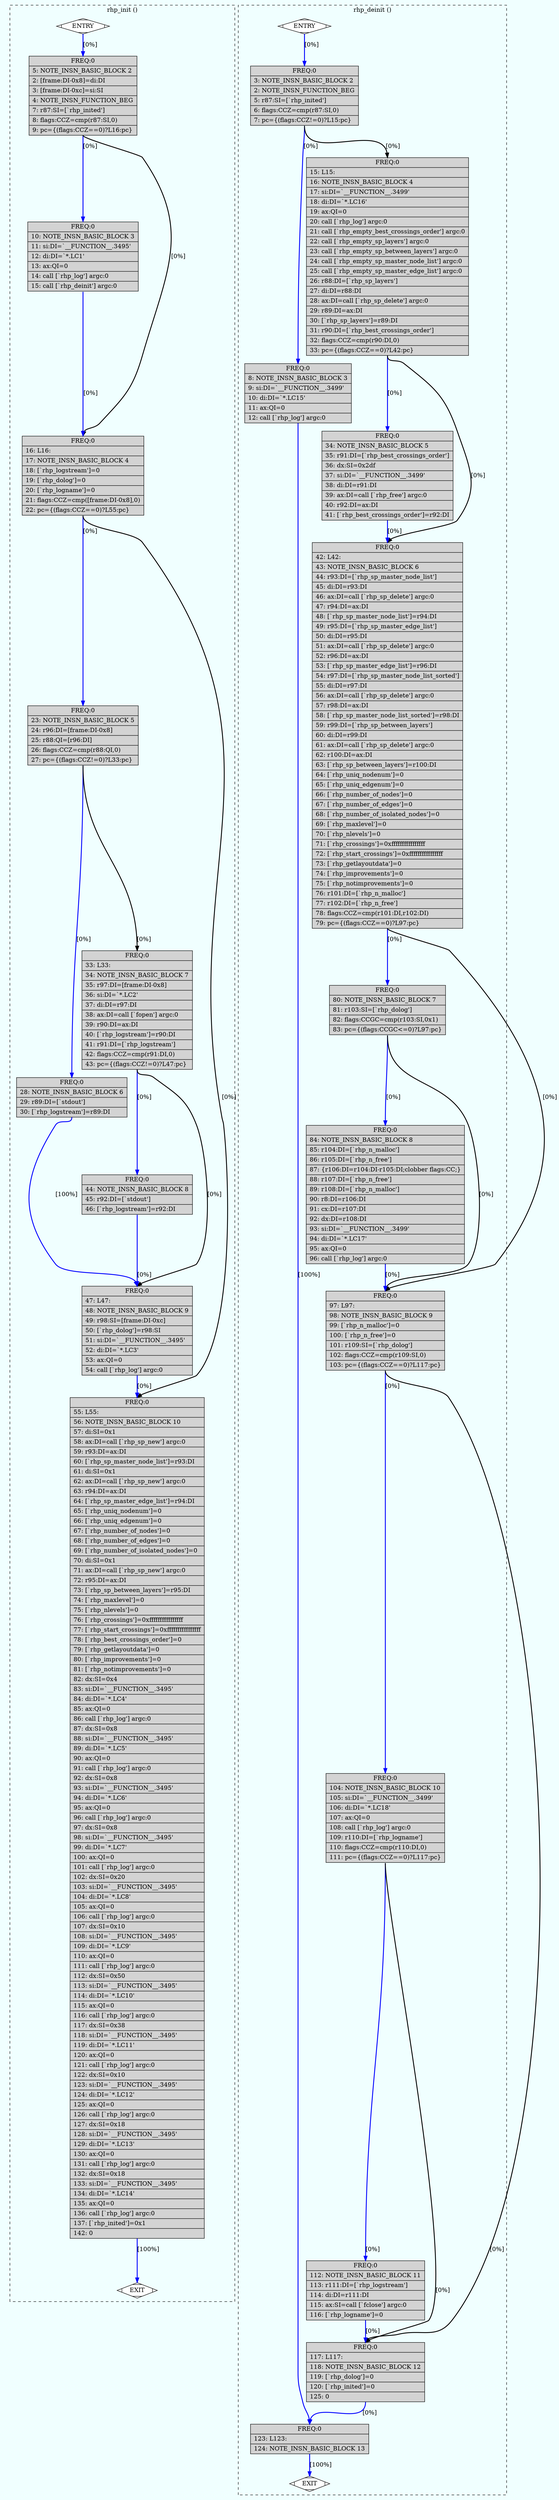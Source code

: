 digraph "rhp.c.227r.reginfo" {
bgcolor=azure;
overlap=false;
subgraph "cluster_rhp_init" {
	style="dashed";
	color="black";
	label="rhp_init ()";
	fn_3_basic_block_0 [shape=Mdiamond,style=filled,fillcolor=white,label="ENTRY"];

	fn_3_basic_block_1 [shape=Mdiamond,style=filled,fillcolor=white,label="EXIT"];

	fn_3_basic_block_2 [shape=record,style=filled,fillcolor=lightgrey,label="{ FREQ:0 |\ \ \ \ 5:\ NOTE_INSN_BASIC_BLOCK\ 2\l\
|\ \ \ \ 2:\ [frame:DI-0x8]=di:DI\l\
|\ \ \ \ 3:\ [frame:DI-0xc]=si:SI\l\
|\ \ \ \ 4:\ NOTE_INSN_FUNCTION_BEG\l\
|\ \ \ \ 7:\ r87:SI=[`rhp_inited']\l\
|\ \ \ \ 8:\ flags:CCZ=cmp(r87:SI,0)\l\
|\ \ \ \ 9:\ pc=\{(flags:CCZ==0)?L16:pc\}\l\
}"];

	fn_3_basic_block_3 [shape=record,style=filled,fillcolor=lightgrey,label="{ FREQ:0 |\ \ \ 10:\ NOTE_INSN_BASIC_BLOCK\ 3\l\
|\ \ \ 11:\ si:DI=`__FUNCTION__.3495'\l\
|\ \ \ 12:\ di:DI=`*.LC1'\l\
|\ \ \ 13:\ ax:QI=0\l\
|\ \ \ 14:\ call\ [`rhp_log']\ argc:0\l\
|\ \ \ 15:\ call\ [`rhp_deinit']\ argc:0\l\
}"];

	fn_3_basic_block_4 [shape=record,style=filled,fillcolor=lightgrey,label="{ FREQ:0 |\ \ \ 16:\ L16:\l\
|\ \ \ 17:\ NOTE_INSN_BASIC_BLOCK\ 4\l\
|\ \ \ 18:\ [`rhp_logstream']=0\l\
|\ \ \ 19:\ [`rhp_dolog']=0\l\
|\ \ \ 20:\ [`rhp_logname']=0\l\
|\ \ \ 21:\ flags:CCZ=cmp([frame:DI-0x8],0)\l\
|\ \ \ 22:\ pc=\{(flags:CCZ==0)?L55:pc\}\l\
}"];

	fn_3_basic_block_5 [shape=record,style=filled,fillcolor=lightgrey,label="{ FREQ:0 |\ \ \ 23:\ NOTE_INSN_BASIC_BLOCK\ 5\l\
|\ \ \ 24:\ r96:DI=[frame:DI-0x8]\l\
|\ \ \ 25:\ r88:QI=[r96:DI]\l\
|\ \ \ 26:\ flags:CCZ=cmp(r88:QI,0)\l\
|\ \ \ 27:\ pc=\{(flags:CCZ!=0)?L33:pc\}\l\
}"];

	fn_3_basic_block_6 [shape=record,style=filled,fillcolor=lightgrey,label="{ FREQ:0 |\ \ \ 28:\ NOTE_INSN_BASIC_BLOCK\ 6\l\
|\ \ \ 29:\ r89:DI=[`stdout']\l\
|\ \ \ 30:\ [`rhp_logstream']=r89:DI\l\
}"];

	fn_3_basic_block_7 [shape=record,style=filled,fillcolor=lightgrey,label="{ FREQ:0 |\ \ \ 33:\ L33:\l\
|\ \ \ 34:\ NOTE_INSN_BASIC_BLOCK\ 7\l\
|\ \ \ 35:\ r97:DI=[frame:DI-0x8]\l\
|\ \ \ 36:\ si:DI=`*.LC2'\l\
|\ \ \ 37:\ di:DI=r97:DI\l\
|\ \ \ 38:\ ax:DI=call\ [`fopen']\ argc:0\l\
|\ \ \ 39:\ r90:DI=ax:DI\l\
|\ \ \ 40:\ [`rhp_logstream']=r90:DI\l\
|\ \ \ 41:\ r91:DI=[`rhp_logstream']\l\
|\ \ \ 42:\ flags:CCZ=cmp(r91:DI,0)\l\
|\ \ \ 43:\ pc=\{(flags:CCZ!=0)?L47:pc\}\l\
}"];

	fn_3_basic_block_8 [shape=record,style=filled,fillcolor=lightgrey,label="{ FREQ:0 |\ \ \ 44:\ NOTE_INSN_BASIC_BLOCK\ 8\l\
|\ \ \ 45:\ r92:DI=[`stdout']\l\
|\ \ \ 46:\ [`rhp_logstream']=r92:DI\l\
}"];

	fn_3_basic_block_9 [shape=record,style=filled,fillcolor=lightgrey,label="{ FREQ:0 |\ \ \ 47:\ L47:\l\
|\ \ \ 48:\ NOTE_INSN_BASIC_BLOCK\ 9\l\
|\ \ \ 49:\ r98:SI=[frame:DI-0xc]\l\
|\ \ \ 50:\ [`rhp_dolog']=r98:SI\l\
|\ \ \ 51:\ si:DI=`__FUNCTION__.3495'\l\
|\ \ \ 52:\ di:DI=`*.LC3'\l\
|\ \ \ 53:\ ax:QI=0\l\
|\ \ \ 54:\ call\ [`rhp_log']\ argc:0\l\
}"];

	fn_3_basic_block_10 [shape=record,style=filled,fillcolor=lightgrey,label="{ FREQ:0 |\ \ \ 55:\ L55:\l\
|\ \ \ 56:\ NOTE_INSN_BASIC_BLOCK\ 10\l\
|\ \ \ 57:\ di:SI=0x1\l\
|\ \ \ 58:\ ax:DI=call\ [`rhp_sp_new']\ argc:0\l\
|\ \ \ 59:\ r93:DI=ax:DI\l\
|\ \ \ 60:\ [`rhp_sp_master_node_list']=r93:DI\l\
|\ \ \ 61:\ di:SI=0x1\l\
|\ \ \ 62:\ ax:DI=call\ [`rhp_sp_new']\ argc:0\l\
|\ \ \ 63:\ r94:DI=ax:DI\l\
|\ \ \ 64:\ [`rhp_sp_master_edge_list']=r94:DI\l\
|\ \ \ 65:\ [`rhp_uniq_nodenum']=0\l\
|\ \ \ 66:\ [`rhp_uniq_edgenum']=0\l\
|\ \ \ 67:\ [`rhp_number_of_nodes']=0\l\
|\ \ \ 68:\ [`rhp_number_of_edges']=0\l\
|\ \ \ 69:\ [`rhp_number_of_isolated_nodes']=0\l\
|\ \ \ 70:\ di:SI=0x1\l\
|\ \ \ 71:\ ax:DI=call\ [`rhp_sp_new']\ argc:0\l\
|\ \ \ 72:\ r95:DI=ax:DI\l\
|\ \ \ 73:\ [`rhp_sp_between_layers']=r95:DI\l\
|\ \ \ 74:\ [`rhp_maxlevel']=0\l\
|\ \ \ 75:\ [`rhp_nlevels']=0\l\
|\ \ \ 76:\ [`rhp_crossings']=0xffffffffffffffff\l\
|\ \ \ 77:\ [`rhp_start_crossings']=0xffffffffffffffff\l\
|\ \ \ 78:\ [`rhp_best_crossings_order']=0\l\
|\ \ \ 79:\ [`rhp_getlayoutdata']=0\l\
|\ \ \ 80:\ [`rhp_improvements']=0\l\
|\ \ \ 81:\ [`rhp_notimprovements']=0\l\
|\ \ \ 82:\ dx:SI=0x4\l\
|\ \ \ 83:\ si:DI=`__FUNCTION__.3495'\l\
|\ \ \ 84:\ di:DI=`*.LC4'\l\
|\ \ \ 85:\ ax:QI=0\l\
|\ \ \ 86:\ call\ [`rhp_log']\ argc:0\l\
|\ \ \ 87:\ dx:SI=0x8\l\
|\ \ \ 88:\ si:DI=`__FUNCTION__.3495'\l\
|\ \ \ 89:\ di:DI=`*.LC5'\l\
|\ \ \ 90:\ ax:QI=0\l\
|\ \ \ 91:\ call\ [`rhp_log']\ argc:0\l\
|\ \ \ 92:\ dx:SI=0x8\l\
|\ \ \ 93:\ si:DI=`__FUNCTION__.3495'\l\
|\ \ \ 94:\ di:DI=`*.LC6'\l\
|\ \ \ 95:\ ax:QI=0\l\
|\ \ \ 96:\ call\ [`rhp_log']\ argc:0\l\
|\ \ \ 97:\ dx:SI=0x8\l\
|\ \ \ 98:\ si:DI=`__FUNCTION__.3495'\l\
|\ \ \ 99:\ di:DI=`*.LC7'\l\
|\ \ 100:\ ax:QI=0\l\
|\ \ 101:\ call\ [`rhp_log']\ argc:0\l\
|\ \ 102:\ dx:SI=0x20\l\
|\ \ 103:\ si:DI=`__FUNCTION__.3495'\l\
|\ \ 104:\ di:DI=`*.LC8'\l\
|\ \ 105:\ ax:QI=0\l\
|\ \ 106:\ call\ [`rhp_log']\ argc:0\l\
|\ \ 107:\ dx:SI=0x10\l\
|\ \ 108:\ si:DI=`__FUNCTION__.3495'\l\
|\ \ 109:\ di:DI=`*.LC9'\l\
|\ \ 110:\ ax:QI=0\l\
|\ \ 111:\ call\ [`rhp_log']\ argc:0\l\
|\ \ 112:\ dx:SI=0x50\l\
|\ \ 113:\ si:DI=`__FUNCTION__.3495'\l\
|\ \ 114:\ di:DI=`*.LC10'\l\
|\ \ 115:\ ax:QI=0\l\
|\ \ 116:\ call\ [`rhp_log']\ argc:0\l\
|\ \ 117:\ dx:SI=0x38\l\
|\ \ 118:\ si:DI=`__FUNCTION__.3495'\l\
|\ \ 119:\ di:DI=`*.LC11'\l\
|\ \ 120:\ ax:QI=0\l\
|\ \ 121:\ call\ [`rhp_log']\ argc:0\l\
|\ \ 122:\ dx:SI=0x10\l\
|\ \ 123:\ si:DI=`__FUNCTION__.3495'\l\
|\ \ 124:\ di:DI=`*.LC12'\l\
|\ \ 125:\ ax:QI=0\l\
|\ \ 126:\ call\ [`rhp_log']\ argc:0\l\
|\ \ 127:\ dx:SI=0x18\l\
|\ \ 128:\ si:DI=`__FUNCTION__.3495'\l\
|\ \ 129:\ di:DI=`*.LC13'\l\
|\ \ 130:\ ax:QI=0\l\
|\ \ 131:\ call\ [`rhp_log']\ argc:0\l\
|\ \ 132:\ dx:SI=0x18\l\
|\ \ 133:\ si:DI=`__FUNCTION__.3495'\l\
|\ \ 134:\ di:DI=`*.LC14'\l\
|\ \ 135:\ ax:QI=0\l\
|\ \ 136:\ call\ [`rhp_log']\ argc:0\l\
|\ \ 137:\ [`rhp_inited']=0x1\l\
|\ \ 142:\ 0\l\
}"];

	fn_3_basic_block_0:s -> fn_3_basic_block_2:n [style="solid,bold",color=blue,weight=100,constraint=true, label="[0%]"];
	fn_3_basic_block_2:s -> fn_3_basic_block_3:n [style="solid,bold",color=blue,weight=100,constraint=true, label="[0%]"];
	fn_3_basic_block_2:s -> fn_3_basic_block_4:n [style="solid,bold",color=black,weight=10,constraint=true, label="[0%]"];
	fn_3_basic_block_3:s -> fn_3_basic_block_4:n [style="solid,bold",color=blue,weight=100,constraint=true, label="[0%]"];
	fn_3_basic_block_4:s -> fn_3_basic_block_5:n [style="solid,bold",color=blue,weight=100,constraint=true, label="[0%]"];
	fn_3_basic_block_4:s -> fn_3_basic_block_10:n [style="solid,bold",color=black,weight=10,constraint=true, label="[0%]"];
	fn_3_basic_block_5:s -> fn_3_basic_block_6:n [style="solid,bold",color=blue,weight=100,constraint=true, label="[0%]"];
	fn_3_basic_block_5:s -> fn_3_basic_block_7:n [style="solid,bold",color=black,weight=10,constraint=true, label="[0%]"];
	fn_3_basic_block_6:s -> fn_3_basic_block_9:n [style="solid,bold",color=blue,weight=100,constraint=true, label="[100%]"];
	fn_3_basic_block_7:s -> fn_3_basic_block_8:n [style="solid,bold",color=blue,weight=100,constraint=true, label="[0%]"];
	fn_3_basic_block_7:s -> fn_3_basic_block_9:n [style="solid,bold",color=black,weight=10,constraint=true, label="[0%]"];
	fn_3_basic_block_8:s -> fn_3_basic_block_9:n [style="solid,bold",color=blue,weight=100,constraint=true, label="[0%]"];
	fn_3_basic_block_9:s -> fn_3_basic_block_10:n [style="solid,bold",color=blue,weight=100,constraint=true, label="[0%]"];
	fn_3_basic_block_10:s -> fn_3_basic_block_1:n [style="solid,bold",color=blue,weight=100,constraint=true, label="[100%]"];
	fn_3_basic_block_0:s -> fn_3_basic_block_1:n [style="invis",constraint=true];
}
subgraph "cluster_rhp_deinit" {
	style="dashed";
	color="black";
	label="rhp_deinit ()";
	fn_4_basic_block_0 [shape=Mdiamond,style=filled,fillcolor=white,label="ENTRY"];

	fn_4_basic_block_1 [shape=Mdiamond,style=filled,fillcolor=white,label="EXIT"];

	fn_4_basic_block_2 [shape=record,style=filled,fillcolor=lightgrey,label="{ FREQ:0 |\ \ \ \ 3:\ NOTE_INSN_BASIC_BLOCK\ 2\l\
|\ \ \ \ 2:\ NOTE_INSN_FUNCTION_BEG\l\
|\ \ \ \ 5:\ r87:SI=[`rhp_inited']\l\
|\ \ \ \ 6:\ flags:CCZ=cmp(r87:SI,0)\l\
|\ \ \ \ 7:\ pc=\{(flags:CCZ!=0)?L15:pc\}\l\
}"];

	fn_4_basic_block_3 [shape=record,style=filled,fillcolor=lightgrey,label="{ FREQ:0 |\ \ \ \ 8:\ NOTE_INSN_BASIC_BLOCK\ 3\l\
|\ \ \ \ 9:\ si:DI=`__FUNCTION__.3499'\l\
|\ \ \ 10:\ di:DI=`*.LC15'\l\
|\ \ \ 11:\ ax:QI=0\l\
|\ \ \ 12:\ call\ [`rhp_log']\ argc:0\l\
}"];

	fn_4_basic_block_4 [shape=record,style=filled,fillcolor=lightgrey,label="{ FREQ:0 |\ \ \ 15:\ L15:\l\
|\ \ \ 16:\ NOTE_INSN_BASIC_BLOCK\ 4\l\
|\ \ \ 17:\ si:DI=`__FUNCTION__.3499'\l\
|\ \ \ 18:\ di:DI=`*.LC16'\l\
|\ \ \ 19:\ ax:QI=0\l\
|\ \ \ 20:\ call\ [`rhp_log']\ argc:0\l\
|\ \ \ 21:\ call\ [`rhp_empty_best_crossings_order']\ argc:0\l\
|\ \ \ 22:\ call\ [`rhp_empty_sp_layers']\ argc:0\l\
|\ \ \ 23:\ call\ [`rhp_empty_sp_between_layers']\ argc:0\l\
|\ \ \ 24:\ call\ [`rhp_empty_sp_master_node_list']\ argc:0\l\
|\ \ \ 25:\ call\ [`rhp_empty_sp_master_edge_list']\ argc:0\l\
|\ \ \ 26:\ r88:DI=[`rhp_sp_layers']\l\
|\ \ \ 27:\ di:DI=r88:DI\l\
|\ \ \ 28:\ ax:DI=call\ [`rhp_sp_delete']\ argc:0\l\
|\ \ \ 29:\ r89:DI=ax:DI\l\
|\ \ \ 30:\ [`rhp_sp_layers']=r89:DI\l\
|\ \ \ 31:\ r90:DI=[`rhp_best_crossings_order']\l\
|\ \ \ 32:\ flags:CCZ=cmp(r90:DI,0)\l\
|\ \ \ 33:\ pc=\{(flags:CCZ==0)?L42:pc\}\l\
}"];

	fn_4_basic_block_5 [shape=record,style=filled,fillcolor=lightgrey,label="{ FREQ:0 |\ \ \ 34:\ NOTE_INSN_BASIC_BLOCK\ 5\l\
|\ \ \ 35:\ r91:DI=[`rhp_best_crossings_order']\l\
|\ \ \ 36:\ dx:SI=0x2df\l\
|\ \ \ 37:\ si:DI=`__FUNCTION__.3499'\l\
|\ \ \ 38:\ di:DI=r91:DI\l\
|\ \ \ 39:\ ax:DI=call\ [`rhp_free']\ argc:0\l\
|\ \ \ 40:\ r92:DI=ax:DI\l\
|\ \ \ 41:\ [`rhp_best_crossings_order']=r92:DI\l\
}"];

	fn_4_basic_block_6 [shape=record,style=filled,fillcolor=lightgrey,label="{ FREQ:0 |\ \ \ 42:\ L42:\l\
|\ \ \ 43:\ NOTE_INSN_BASIC_BLOCK\ 6\l\
|\ \ \ 44:\ r93:DI=[`rhp_sp_master_node_list']\l\
|\ \ \ 45:\ di:DI=r93:DI\l\
|\ \ \ 46:\ ax:DI=call\ [`rhp_sp_delete']\ argc:0\l\
|\ \ \ 47:\ r94:DI=ax:DI\l\
|\ \ \ 48:\ [`rhp_sp_master_node_list']=r94:DI\l\
|\ \ \ 49:\ r95:DI=[`rhp_sp_master_edge_list']\l\
|\ \ \ 50:\ di:DI=r95:DI\l\
|\ \ \ 51:\ ax:DI=call\ [`rhp_sp_delete']\ argc:0\l\
|\ \ \ 52:\ r96:DI=ax:DI\l\
|\ \ \ 53:\ [`rhp_sp_master_edge_list']=r96:DI\l\
|\ \ \ 54:\ r97:DI=[`rhp_sp_master_node_list_sorted']\l\
|\ \ \ 55:\ di:DI=r97:DI\l\
|\ \ \ 56:\ ax:DI=call\ [`rhp_sp_delete']\ argc:0\l\
|\ \ \ 57:\ r98:DI=ax:DI\l\
|\ \ \ 58:\ [`rhp_sp_master_node_list_sorted']=r98:DI\l\
|\ \ \ 59:\ r99:DI=[`rhp_sp_between_layers']\l\
|\ \ \ 60:\ di:DI=r99:DI\l\
|\ \ \ 61:\ ax:DI=call\ [`rhp_sp_delete']\ argc:0\l\
|\ \ \ 62:\ r100:DI=ax:DI\l\
|\ \ \ 63:\ [`rhp_sp_between_layers']=r100:DI\l\
|\ \ \ 64:\ [`rhp_uniq_nodenum']=0\l\
|\ \ \ 65:\ [`rhp_uniq_edgenum']=0\l\
|\ \ \ 66:\ [`rhp_number_of_nodes']=0\l\
|\ \ \ 67:\ [`rhp_number_of_edges']=0\l\
|\ \ \ 68:\ [`rhp_number_of_isolated_nodes']=0\l\
|\ \ \ 69:\ [`rhp_maxlevel']=0\l\
|\ \ \ 70:\ [`rhp_nlevels']=0\l\
|\ \ \ 71:\ [`rhp_crossings']=0xffffffffffffffff\l\
|\ \ \ 72:\ [`rhp_start_crossings']=0xffffffffffffffff\l\
|\ \ \ 73:\ [`rhp_getlayoutdata']=0\l\
|\ \ \ 74:\ [`rhp_improvements']=0\l\
|\ \ \ 75:\ [`rhp_notimprovements']=0\l\
|\ \ \ 76:\ r101:DI=[`rhp_n_malloc']\l\
|\ \ \ 77:\ r102:DI=[`rhp_n_free']\l\
|\ \ \ 78:\ flags:CCZ=cmp(r101:DI,r102:DI)\l\
|\ \ \ 79:\ pc=\{(flags:CCZ==0)?L97:pc\}\l\
}"];

	fn_4_basic_block_7 [shape=record,style=filled,fillcolor=lightgrey,label="{ FREQ:0 |\ \ \ 80:\ NOTE_INSN_BASIC_BLOCK\ 7\l\
|\ \ \ 81:\ r103:SI=[`rhp_dolog']\l\
|\ \ \ 82:\ flags:CCGC=cmp(r103:SI,0x1)\l\
|\ \ \ 83:\ pc=\{(flags:CCGC\<=0)?L97:pc\}\l\
}"];

	fn_4_basic_block_8 [shape=record,style=filled,fillcolor=lightgrey,label="{ FREQ:0 |\ \ \ 84:\ NOTE_INSN_BASIC_BLOCK\ 8\l\
|\ \ \ 85:\ r104:DI=[`rhp_n_malloc']\l\
|\ \ \ 86:\ r105:DI=[`rhp_n_free']\l\
|\ \ \ 87:\ \{r106:DI=r104:DI-r105:DI;clobber\ flags:CC;\}\l\
|\ \ \ 88:\ r107:DI=[`rhp_n_free']\l\
|\ \ \ 89:\ r108:DI=[`rhp_n_malloc']\l\
|\ \ \ 90:\ r8:DI=r106:DI\l\
|\ \ \ 91:\ cx:DI=r107:DI\l\
|\ \ \ 92:\ dx:DI=r108:DI\l\
|\ \ \ 93:\ si:DI=`__FUNCTION__.3499'\l\
|\ \ \ 94:\ di:DI=`*.LC17'\l\
|\ \ \ 95:\ ax:QI=0\l\
|\ \ \ 96:\ call\ [`rhp_log']\ argc:0\l\
}"];

	fn_4_basic_block_9 [shape=record,style=filled,fillcolor=lightgrey,label="{ FREQ:0 |\ \ \ 97:\ L97:\l\
|\ \ \ 98:\ NOTE_INSN_BASIC_BLOCK\ 9\l\
|\ \ \ 99:\ [`rhp_n_malloc']=0\l\
|\ \ 100:\ [`rhp_n_free']=0\l\
|\ \ 101:\ r109:SI=[`rhp_dolog']\l\
|\ \ 102:\ flags:CCZ=cmp(r109:SI,0)\l\
|\ \ 103:\ pc=\{(flags:CCZ==0)?L117:pc\}\l\
}"];

	fn_4_basic_block_10 [shape=record,style=filled,fillcolor=lightgrey,label="{ FREQ:0 |\ \ 104:\ NOTE_INSN_BASIC_BLOCK\ 10\l\
|\ \ 105:\ si:DI=`__FUNCTION__.3499'\l\
|\ \ 106:\ di:DI=`*.LC18'\l\
|\ \ 107:\ ax:QI=0\l\
|\ \ 108:\ call\ [`rhp_log']\ argc:0\l\
|\ \ 109:\ r110:DI=[`rhp_logname']\l\
|\ \ 110:\ flags:CCZ=cmp(r110:DI,0)\l\
|\ \ 111:\ pc=\{(flags:CCZ==0)?L117:pc\}\l\
}"];

	fn_4_basic_block_11 [shape=record,style=filled,fillcolor=lightgrey,label="{ FREQ:0 |\ \ 112:\ NOTE_INSN_BASIC_BLOCK\ 11\l\
|\ \ 113:\ r111:DI=[`rhp_logstream']\l\
|\ \ 114:\ di:DI=r111:DI\l\
|\ \ 115:\ ax:SI=call\ [`fclose']\ argc:0\l\
|\ \ 116:\ [`rhp_logname']=0\l\
}"];

	fn_4_basic_block_12 [shape=record,style=filled,fillcolor=lightgrey,label="{ FREQ:0 |\ \ 117:\ L117:\l\
|\ \ 118:\ NOTE_INSN_BASIC_BLOCK\ 12\l\
|\ \ 119:\ [`rhp_dolog']=0\l\
|\ \ 120:\ [`rhp_inited']=0\l\
|\ \ 125:\ 0\l\
}"];

	fn_4_basic_block_13 [shape=record,style=filled,fillcolor=lightgrey,label="{ FREQ:0 |\ \ 123:\ L123:\l\
|\ \ 124:\ NOTE_INSN_BASIC_BLOCK\ 13\l\
}"];

	fn_4_basic_block_0:s -> fn_4_basic_block_2:n [style="solid,bold",color=blue,weight=100,constraint=true, label="[0%]"];
	fn_4_basic_block_2:s -> fn_4_basic_block_3:n [style="solid,bold",color=blue,weight=100,constraint=true, label="[0%]"];
	fn_4_basic_block_2:s -> fn_4_basic_block_4:n [style="solid,bold",color=black,weight=10,constraint=true, label="[0%]"];
	fn_4_basic_block_3:s -> fn_4_basic_block_13:n [style="solid,bold",color=blue,weight=100,constraint=true, label="[100%]"];
	fn_4_basic_block_4:s -> fn_4_basic_block_5:n [style="solid,bold",color=blue,weight=100,constraint=true, label="[0%]"];
	fn_4_basic_block_4:s -> fn_4_basic_block_6:n [style="solid,bold",color=black,weight=10,constraint=true, label="[0%]"];
	fn_4_basic_block_5:s -> fn_4_basic_block_6:n [style="solid,bold",color=blue,weight=100,constraint=true, label="[0%]"];
	fn_4_basic_block_6:s -> fn_4_basic_block_7:n [style="solid,bold",color=blue,weight=100,constraint=true, label="[0%]"];
	fn_4_basic_block_6:s -> fn_4_basic_block_9:n [style="solid,bold",color=black,weight=10,constraint=true, label="[0%]"];
	fn_4_basic_block_7:s -> fn_4_basic_block_8:n [style="solid,bold",color=blue,weight=100,constraint=true, label="[0%]"];
	fn_4_basic_block_7:s -> fn_4_basic_block_9:n [style="solid,bold",color=black,weight=10,constraint=true, label="[0%]"];
	fn_4_basic_block_8:s -> fn_4_basic_block_9:n [style="solid,bold",color=blue,weight=100,constraint=true, label="[0%]"];
	fn_4_basic_block_9:s -> fn_4_basic_block_10:n [style="solid,bold",color=blue,weight=100,constraint=true, label="[0%]"];
	fn_4_basic_block_9:s -> fn_4_basic_block_12:n [style="solid,bold",color=black,weight=10,constraint=true, label="[0%]"];
	fn_4_basic_block_10:s -> fn_4_basic_block_11:n [style="solid,bold",color=blue,weight=100,constraint=true, label="[0%]"];
	fn_4_basic_block_10:s -> fn_4_basic_block_12:n [style="solid,bold",color=black,weight=10,constraint=true, label="[0%]"];
	fn_4_basic_block_11:s -> fn_4_basic_block_12:n [style="solid,bold",color=blue,weight=100,constraint=true, label="[0%]"];
	fn_4_basic_block_12:s -> fn_4_basic_block_13:n [style="solid,bold",color=blue,weight=100,constraint=true, label="[0%]"];
	fn_4_basic_block_13:s -> fn_4_basic_block_1:n [style="solid,bold",color=blue,weight=100,constraint=true, label="[100%]"];
	fn_4_basic_block_0:s -> fn_4_basic_block_1:n [style="invis",constraint=true];
}
}

